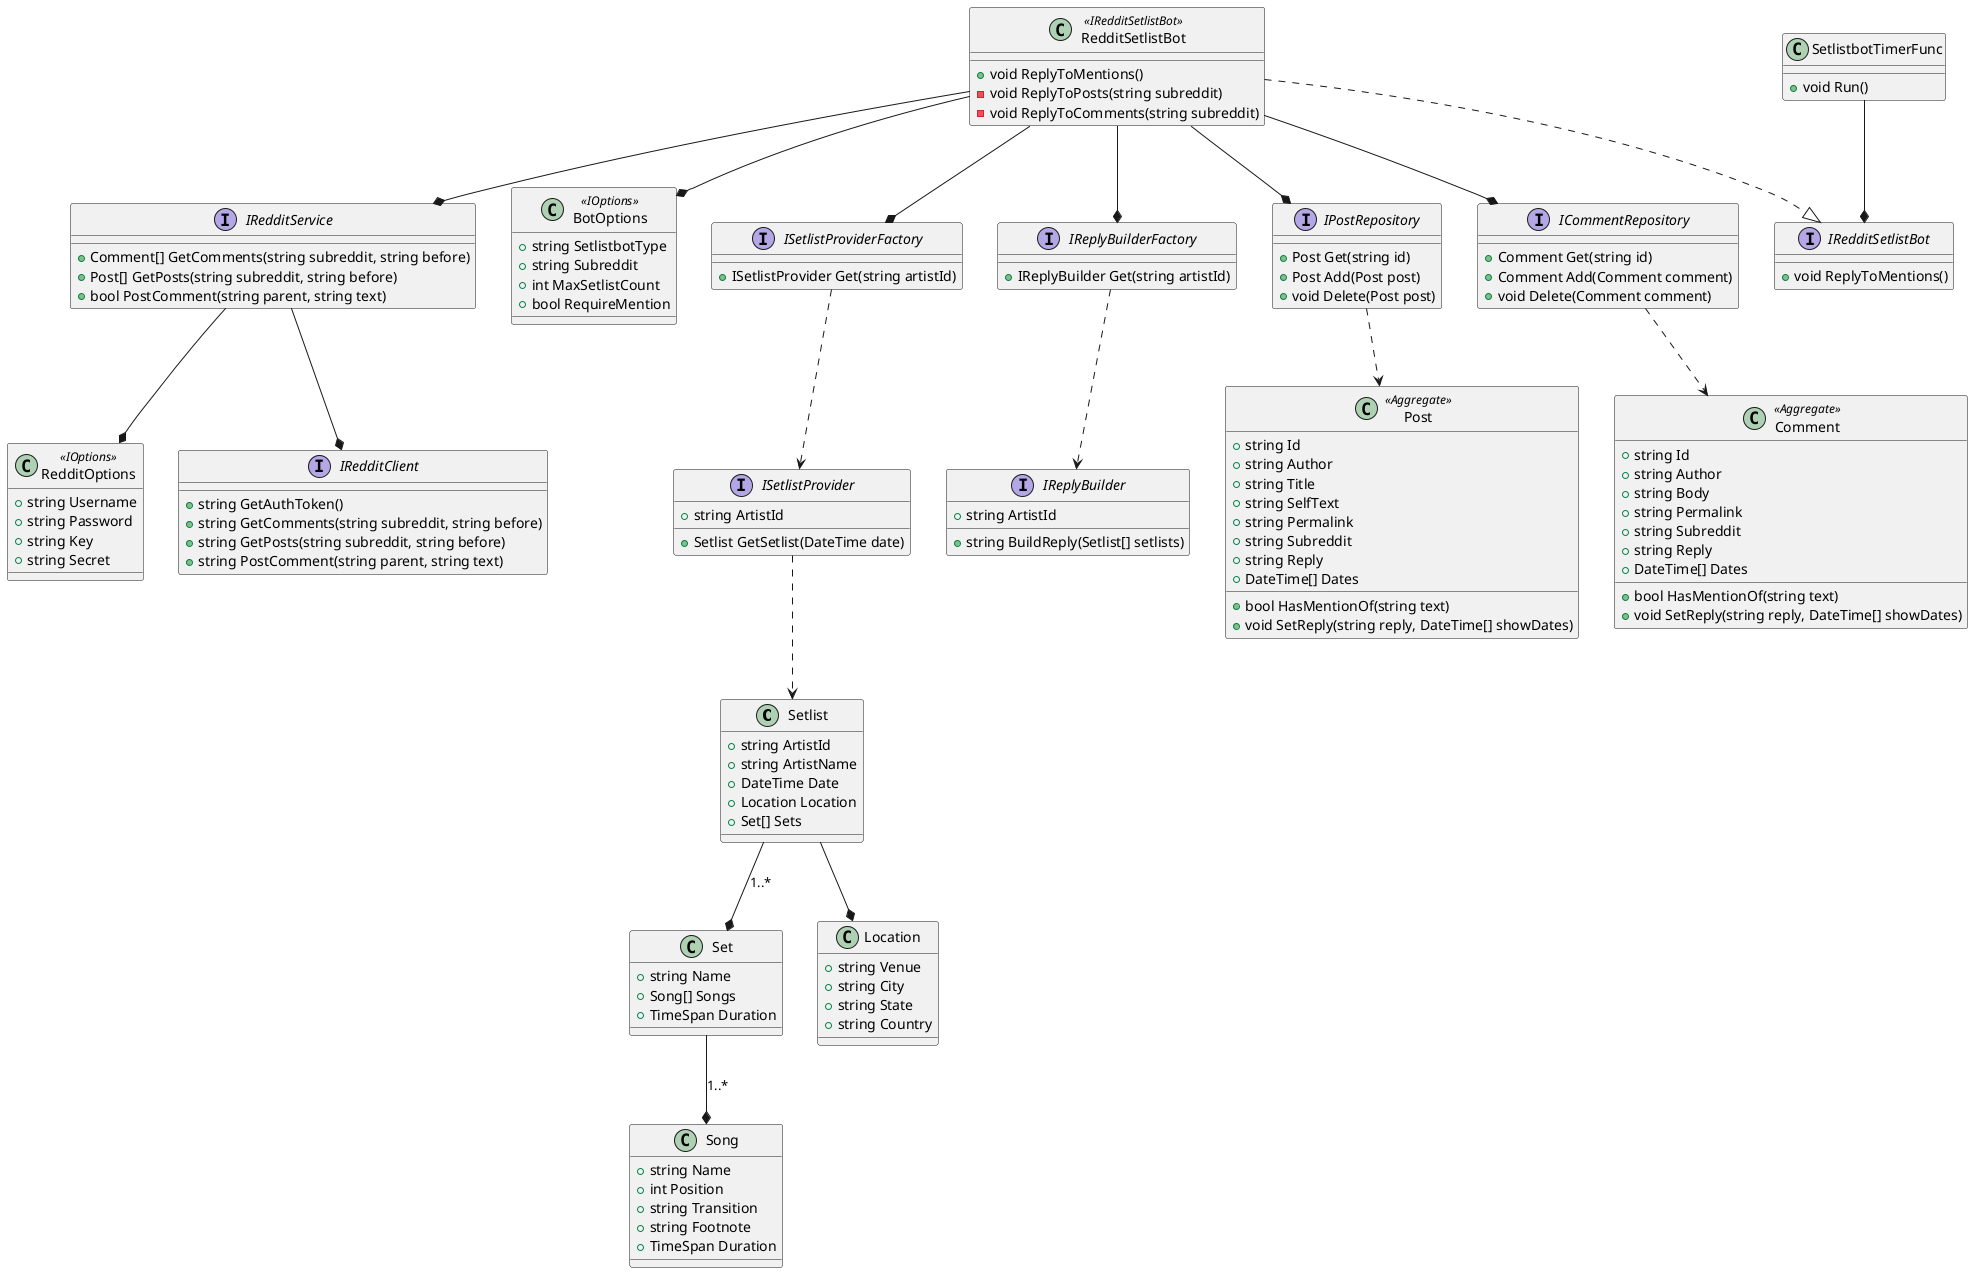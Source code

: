 @startuml C4 Code

class Setlist {
    +string ArtistId
    +string ArtistName
    +DateTime Date
    +Location Location
    +Set[] Sets
}

class Set {
    +string Name
    +Song[] Songs
    +TimeSpan Duration
}

class Song {
    +string Name
    +int Position
    +string Transition
    +string Footnote
    +TimeSpan Duration
}

class Location {
    +string Venue
    +string City
    +string State
    +string Country
}

Setlist --* Set : 1..*
Setlist --* Location
Set --* Song : 1..*

class Comment <<Aggregate>> {
    +string Id
    +string Author
    +string Body
    +string Permalink
    +string Subreddit
    +string Reply
    +DateTime[] Dates
    +bool HasMentionOf(string text)
    +void SetReply(string reply, DateTime[] showDates)
}

class Post <<Aggregate>> {
    +string Id
    +string Author
    +string Title
    +string SelfText
    +string Permalink
    +string Subreddit
    +string Reply
    +DateTime[] Dates
    +bool HasMentionOf(string text)
    +void SetReply(string reply, DateTime[] showDates)
}

class SetlistbotTimerFunc {
    +void Run()
}

SetlistbotTimerFunc --* IRedditSetlistBot

interface IRedditSetlistBot {
    +void ReplyToMentions()
}

class RedditSetlistBot <<IRedditSetlistBot>> {
    +void ReplyToMentions()
    -void ReplyToPosts(string subreddit)
    -void ReplyToComments(string subreddit)
}

RedditSetlistBot ..|> IRedditSetlistBot
RedditSetlistBot --* IRedditService
RedditSetlistBot --* BotOptions
RedditSetlistBot --* ISetlistProviderFactory
RedditSetlistBot --* IReplyBuilderFactory
RedditSetlistBot --* IPostRepository
RedditSetlistBot --* ICommentRepository
' RedditSetlistBot --* ICommentReplyService
' RedditSetlistBot --* IPostReplyService

' interface IPostReplyService {
'     +void Reply(Post post)
' }

' class PostReplyService <<IPostReplyService>> {
'     +void Reply(Post post)
' }

' PostReplyService ..|> IPostReplyService
' PostReplyService --* IPostRepository
' PostReplyService --* IReplyBuilderFactory
' PostReplyService --* ISetlistProviderFactory
' PostReplyService --* IRedditService

' interface ICommentReplyService {
'     +void Reply(Comment comment)
' }

' class CommentReplyService <<ICommentReplyService>> {
'     +void Reply(Comment comment)
' }

' CommentReplyService ..|> ICommentReplyService
' CommentReplyService --* ICommentRepository
' CommentReplyService --* IReplyBuilderFactory
' CommentReplyService --* ISetlistProviderFactory
' CommentReplyService --* IRedditService

class BotOptions <<IOptions>> {
    +string SetlistbotType
    +string Subreddit
    +int MaxSetlistCount
    +bool RequireMention
}

class RedditOptions <<IOptions>> {
    +string Username
    +string Password
    +string Key
    +string Secret
}

interface IRedditClient {
    +string GetAuthToken()
    +string GetComments(string subreddit, string before)
    +string GetPosts(string subreddit, string before)
    +string PostComment(string parent, string text)
}

interface IRedditService {
    +Comment[] GetComments(string subreddit, string before)
    +Post[] GetPosts(string subreddit, string before)
    +bool PostComment(string parent, string text)
}

IRedditService --* IRedditClient
IRedditService --* RedditOptions

interface ICommentRepository {
    +Comment Get(string id)
    +Comment Add(Comment comment)
    +void Delete(Comment comment)
}

ICommentRepository ..> Comment

interface IPostRepository {
    +Post Get(string id)
    +Post Add(Post post)
    +void Delete(Post post)
}

IPostRepository ..> Post

interface IReplyBuilderFactory {
    +IReplyBuilder Get(string artistId)
}

IReplyBuilderFactory ..> IReplyBuilder

interface IReplyBuilder {
    +string ArtistId
    +string BuildReply(Setlist[] setlists)
}

interface ISetlistProviderFactory {
    +ISetlistProvider Get(string artistId)
}

ISetlistProviderFactory ..> ISetlistProvider

interface ISetlistProvider {
    +string ArtistId
    +Setlist GetSetlist(DateTime date)
}

ISetlistProvider ..> Setlist
